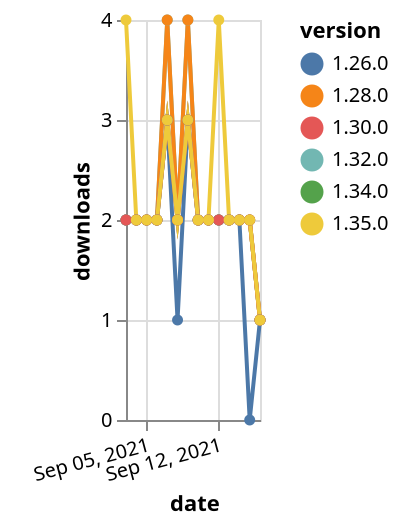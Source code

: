 {"$schema": "https://vega.github.io/schema/vega-lite/v5.json", "description": "A simple bar chart with embedded data.", "data": {"values": [{"date": "2021-09-03", "total": 1486, "delta": 2, "version": "1.34.0"}, {"date": "2021-09-04", "total": 1488, "delta": 2, "version": "1.34.0"}, {"date": "2021-09-05", "total": 1490, "delta": 2, "version": "1.34.0"}, {"date": "2021-09-06", "total": 1492, "delta": 2, "version": "1.34.0"}, {"date": "2021-09-07", "total": 1495, "delta": 3, "version": "1.34.0"}, {"date": "2021-09-08", "total": 1497, "delta": 2, "version": "1.34.0"}, {"date": "2021-09-09", "total": 1500, "delta": 3, "version": "1.34.0"}, {"date": "2021-09-10", "total": 1502, "delta": 2, "version": "1.34.0"}, {"date": "2021-09-11", "total": 1504, "delta": 2, "version": "1.34.0"}, {"date": "2021-09-12", "total": 1506, "delta": 2, "version": "1.34.0"}, {"date": "2021-09-13", "total": 1508, "delta": 2, "version": "1.34.0"}, {"date": "2021-09-14", "total": 1510, "delta": 2, "version": "1.34.0"}, {"date": "2021-09-15", "total": 1512, "delta": 2, "version": "1.34.0"}, {"date": "2021-09-16", "total": 1513, "delta": 1, "version": "1.34.0"}, {"date": "2021-09-03", "total": 1998, "delta": 2, "version": "1.32.0"}, {"date": "2021-09-04", "total": 2000, "delta": 2, "version": "1.32.0"}, {"date": "2021-09-05", "total": 2002, "delta": 2, "version": "1.32.0"}, {"date": "2021-09-06", "total": 2004, "delta": 2, "version": "1.32.0"}, {"date": "2021-09-07", "total": 2008, "delta": 4, "version": "1.32.0"}, {"date": "2021-09-08", "total": 2010, "delta": 2, "version": "1.32.0"}, {"date": "2021-09-09", "total": 2014, "delta": 4, "version": "1.32.0"}, {"date": "2021-09-10", "total": 2016, "delta": 2, "version": "1.32.0"}, {"date": "2021-09-11", "total": 2018, "delta": 2, "version": "1.32.0"}, {"date": "2021-09-12", "total": 2020, "delta": 2, "version": "1.32.0"}, {"date": "2021-09-13", "total": 2022, "delta": 2, "version": "1.32.0"}, {"date": "2021-09-14", "total": 2024, "delta": 2, "version": "1.32.0"}, {"date": "2021-09-15", "total": 2026, "delta": 2, "version": "1.32.0"}, {"date": "2021-09-16", "total": 2027, "delta": 1, "version": "1.32.0"}, {"date": "2021-09-03", "total": 2554, "delta": 2, "version": "1.28.0"}, {"date": "2021-09-04", "total": 2556, "delta": 2, "version": "1.28.0"}, {"date": "2021-09-05", "total": 2558, "delta": 2, "version": "1.28.0"}, {"date": "2021-09-06", "total": 2560, "delta": 2, "version": "1.28.0"}, {"date": "2021-09-07", "total": 2564, "delta": 4, "version": "1.28.0"}, {"date": "2021-09-08", "total": 2566, "delta": 2, "version": "1.28.0"}, {"date": "2021-09-09", "total": 2570, "delta": 4, "version": "1.28.0"}, {"date": "2021-09-10", "total": 2572, "delta": 2, "version": "1.28.0"}, {"date": "2021-09-11", "total": 2574, "delta": 2, "version": "1.28.0"}, {"date": "2021-09-12", "total": 2576, "delta": 2, "version": "1.28.0"}, {"date": "2021-09-13", "total": 2578, "delta": 2, "version": "1.28.0"}, {"date": "2021-09-14", "total": 2580, "delta": 2, "version": "1.28.0"}, {"date": "2021-09-15", "total": 2582, "delta": 2, "version": "1.28.0"}, {"date": "2021-09-16", "total": 2583, "delta": 1, "version": "1.28.0"}, {"date": "2021-09-03", "total": 2355, "delta": 2, "version": "1.26.0"}, {"date": "2021-09-04", "total": 2357, "delta": 2, "version": "1.26.0"}, {"date": "2021-09-05", "total": 2359, "delta": 2, "version": "1.26.0"}, {"date": "2021-09-06", "total": 2361, "delta": 2, "version": "1.26.0"}, {"date": "2021-09-07", "total": 2364, "delta": 3, "version": "1.26.0"}, {"date": "2021-09-08", "total": 2365, "delta": 1, "version": "1.26.0"}, {"date": "2021-09-09", "total": 2368, "delta": 3, "version": "1.26.0"}, {"date": "2021-09-10", "total": 2370, "delta": 2, "version": "1.26.0"}, {"date": "2021-09-11", "total": 2372, "delta": 2, "version": "1.26.0"}, {"date": "2021-09-12", "total": 2374, "delta": 2, "version": "1.26.0"}, {"date": "2021-09-13", "total": 2376, "delta": 2, "version": "1.26.0"}, {"date": "2021-09-14", "total": 2378, "delta": 2, "version": "1.26.0"}, {"date": "2021-09-15", "total": 2378, "delta": 0, "version": "1.26.0"}, {"date": "2021-09-16", "total": 2379, "delta": 1, "version": "1.26.0"}, {"date": "2021-09-03", "total": 2055, "delta": 2, "version": "1.30.0"}, {"date": "2021-09-04", "total": 2057, "delta": 2, "version": "1.30.0"}, {"date": "2021-09-05", "total": 2059, "delta": 2, "version": "1.30.0"}, {"date": "2021-09-06", "total": 2061, "delta": 2, "version": "1.30.0"}, {"date": "2021-09-07", "total": 2064, "delta": 3, "version": "1.30.0"}, {"date": "2021-09-08", "total": 2066, "delta": 2, "version": "1.30.0"}, {"date": "2021-09-09", "total": 2069, "delta": 3, "version": "1.30.0"}, {"date": "2021-09-10", "total": 2071, "delta": 2, "version": "1.30.0"}, {"date": "2021-09-11", "total": 2073, "delta": 2, "version": "1.30.0"}, {"date": "2021-09-12", "total": 2075, "delta": 2, "version": "1.30.0"}, {"date": "2021-09-13", "total": 2077, "delta": 2, "version": "1.30.0"}, {"date": "2021-09-14", "total": 2079, "delta": 2, "version": "1.30.0"}, {"date": "2021-09-15", "total": 2081, "delta": 2, "version": "1.30.0"}, {"date": "2021-09-16", "total": 2082, "delta": 1, "version": "1.30.0"}, {"date": "2021-09-03", "total": 1023, "delta": 4, "version": "1.35.0"}, {"date": "2021-09-04", "total": 1025, "delta": 2, "version": "1.35.0"}, {"date": "2021-09-05", "total": 1027, "delta": 2, "version": "1.35.0"}, {"date": "2021-09-06", "total": 1029, "delta": 2, "version": "1.35.0"}, {"date": "2021-09-07", "total": 1032, "delta": 3, "version": "1.35.0"}, {"date": "2021-09-08", "total": 1034, "delta": 2, "version": "1.35.0"}, {"date": "2021-09-09", "total": 1037, "delta": 3, "version": "1.35.0"}, {"date": "2021-09-10", "total": 1039, "delta": 2, "version": "1.35.0"}, {"date": "2021-09-11", "total": 1041, "delta": 2, "version": "1.35.0"}, {"date": "2021-09-12", "total": 1045, "delta": 4, "version": "1.35.0"}, {"date": "2021-09-13", "total": 1047, "delta": 2, "version": "1.35.0"}, {"date": "2021-09-14", "total": 1049, "delta": 2, "version": "1.35.0"}, {"date": "2021-09-15", "total": 1051, "delta": 2, "version": "1.35.0"}, {"date": "2021-09-16", "total": 1052, "delta": 1, "version": "1.35.0"}]}, "width": "container", "mark": {"type": "line", "point": {"filled": true}}, "encoding": {"x": {"field": "date", "type": "temporal", "timeUnit": "yearmonthdate", "title": "date", "axis": {"labelAngle": -15}}, "y": {"field": "delta", "type": "quantitative", "title": "downloads"}, "color": {"field": "version", "type": "nominal"}, "tooltip": {"field": "delta"}}}